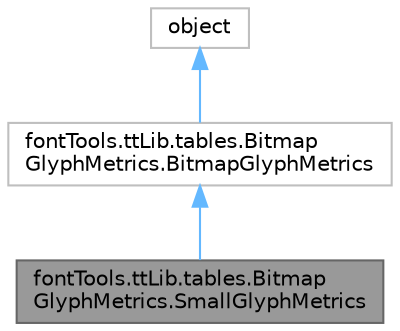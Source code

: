 digraph "fontTools.ttLib.tables.BitmapGlyphMetrics.SmallGlyphMetrics"
{
 // LATEX_PDF_SIZE
  bgcolor="transparent";
  edge [fontname=Helvetica,fontsize=10,labelfontname=Helvetica,labelfontsize=10];
  node [fontname=Helvetica,fontsize=10,shape=box,height=0.2,width=0.4];
  Node1 [id="Node000001",label="fontTools.ttLib.tables.Bitmap\lGlyphMetrics.SmallGlyphMetrics",height=0.2,width=0.4,color="gray40", fillcolor="grey60", style="filled", fontcolor="black",tooltip=" "];
  Node2 -> Node1 [id="edge3_Node000001_Node000002",dir="back",color="steelblue1",style="solid",tooltip=" "];
  Node2 [id="Node000002",label="fontTools.ttLib.tables.Bitmap\lGlyphMetrics.BitmapGlyphMetrics",height=0.2,width=0.4,color="grey75", fillcolor="white", style="filled",URL="$d2/d47/classfontTools_1_1ttLib_1_1tables_1_1BitmapGlyphMetrics_1_1BitmapGlyphMetrics.html",tooltip=" "];
  Node3 -> Node2 [id="edge4_Node000002_Node000003",dir="back",color="steelblue1",style="solid",tooltip=" "];
  Node3 [id="Node000003",label="object",height=0.2,width=0.4,color="grey75", fillcolor="white", style="filled",tooltip=" "];
}
